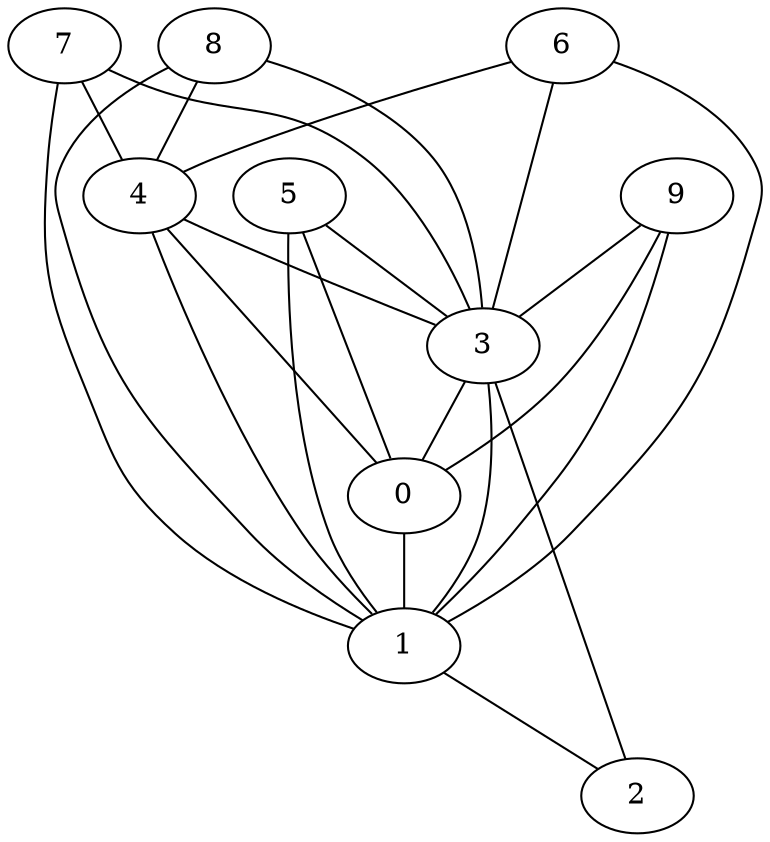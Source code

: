 graph {
    0 [ label = "0" ]
    1 [ label = "1" ]
    2 [ label = "2" ]
    3 [ label = "3" ]
    4 [ label = "4" ]
    5 [ label = "5" ]
    6 [ label = "6" ]
    7 [ label = "7" ]
    8 [ label = "8" ]
    9 [ label = "9" ]
    0 -- 1 [ ]
    9 -- 3 [ ]
    1 -- 2 [ ]
    3 -- 0 [ ]
    3 -- 1 [ ]
    3 -- 2 [ ]
    4 -- 0 [ ]
    4 -- 1 [ ]
    4 -- 3 [ ]
    5 -- 0 [ ]
    5 -- 1 [ ]
    5 -- 3 [ ]
    6 -- 1 [ ]
    6 -- 3 [ ]
    6 -- 4 [ ]
    7 -- 1 [ ]
    7 -- 3 [ ]
    7 -- 4 [ ]
    8 -- 1 [ ]
    8 -- 3 [ ]
    8 -- 4 [ ]
    9 -- 0 [ ]
    9 -- 1 [ ]
}
